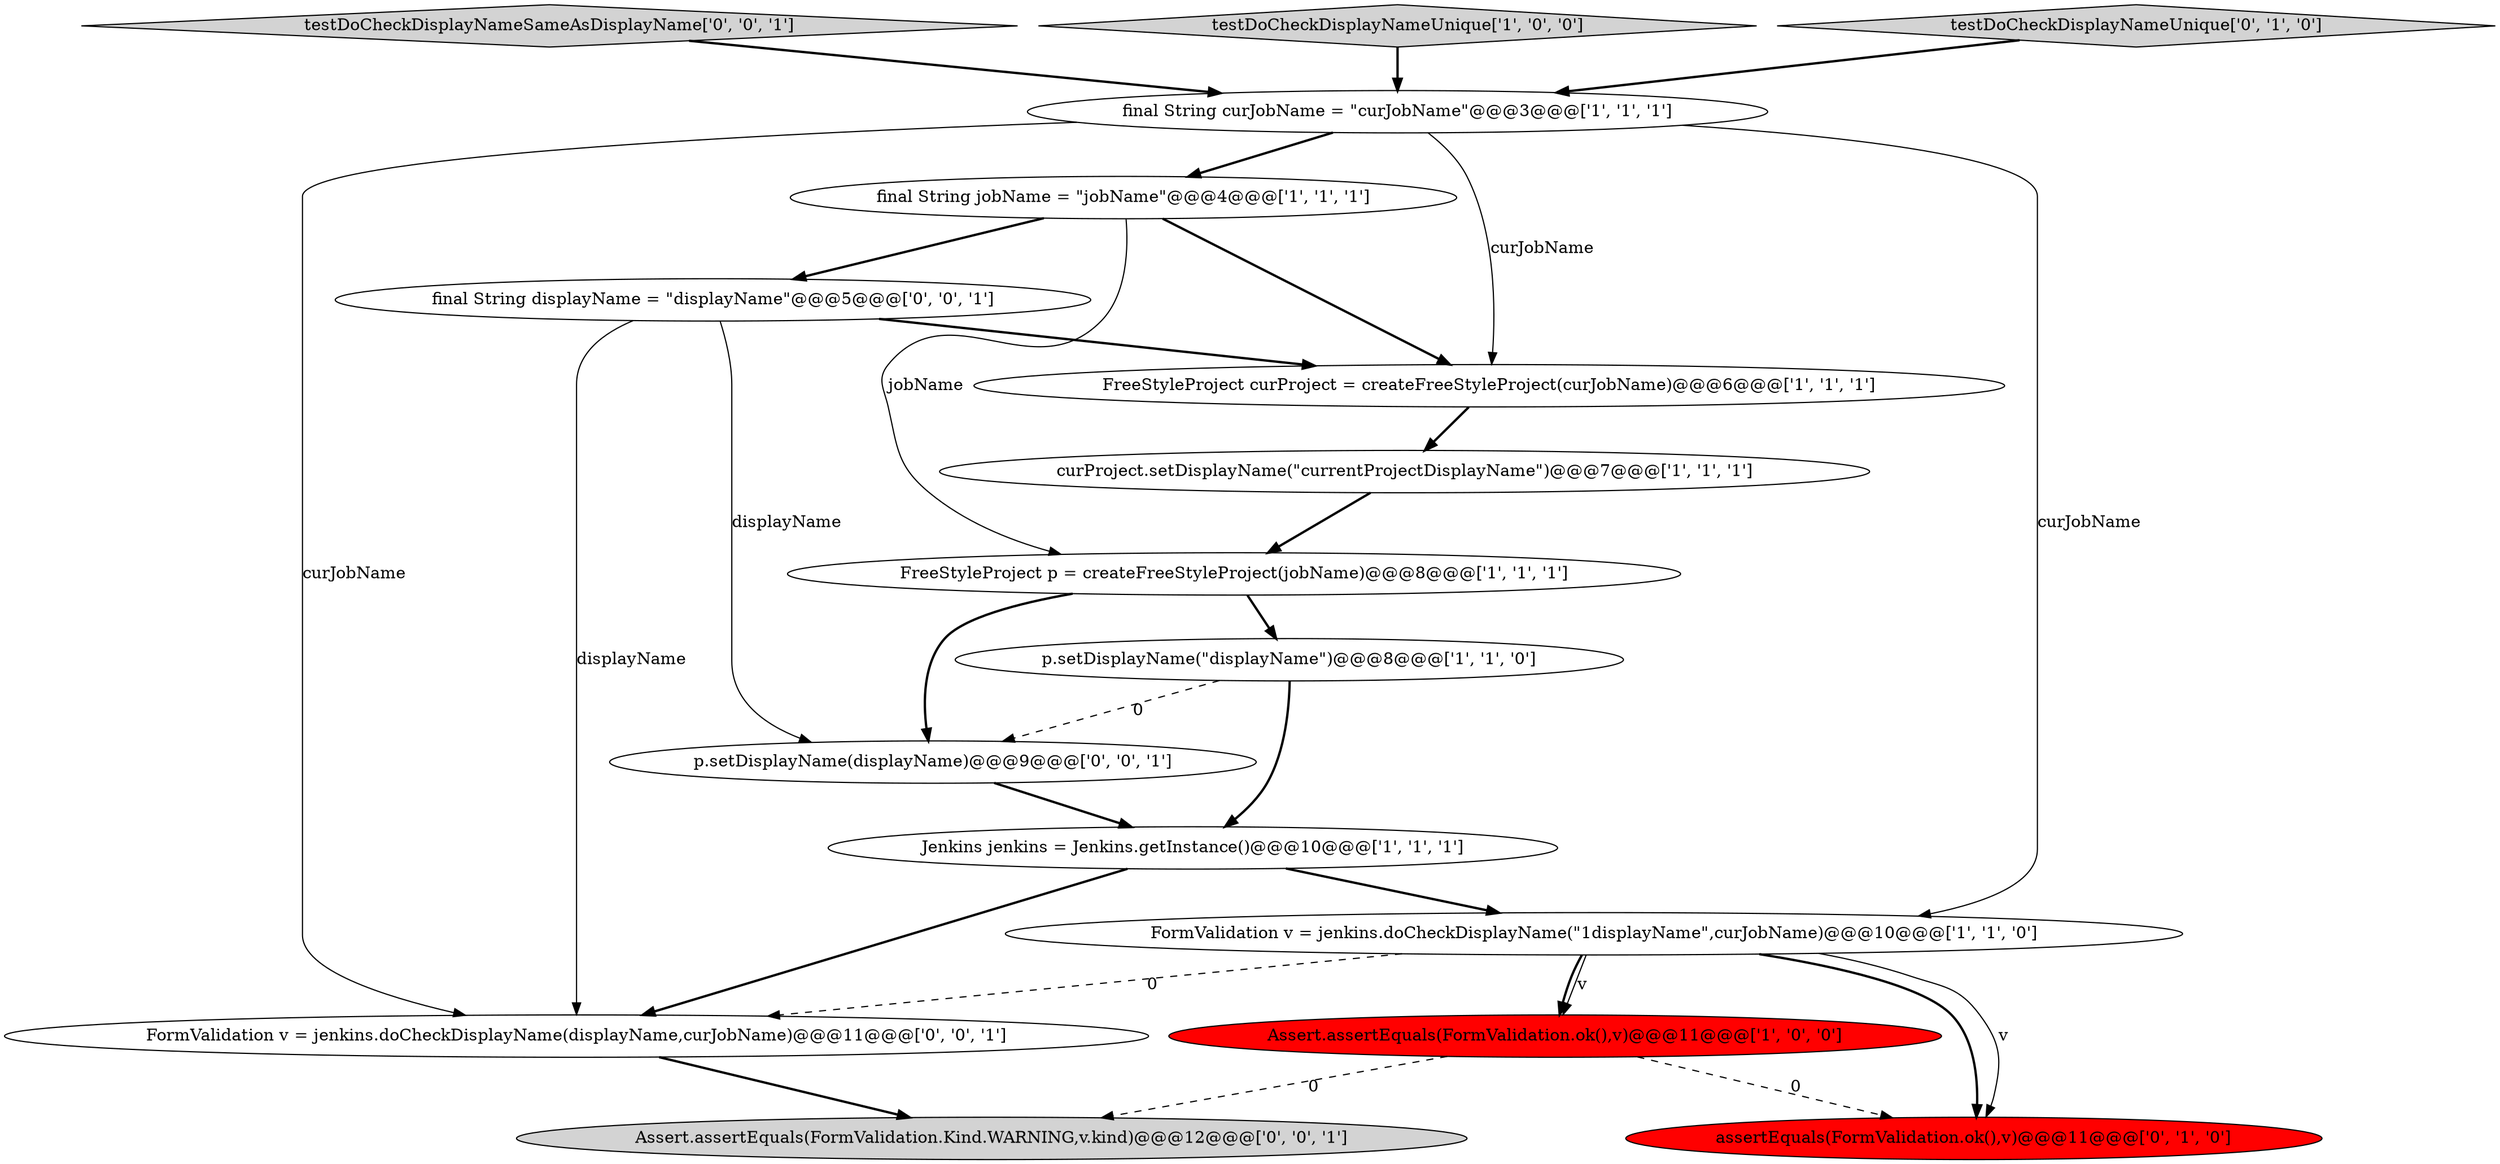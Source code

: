 digraph {
14 [style = filled, label = "Assert.assertEquals(FormValidation.Kind.WARNING,v.kind)@@@12@@@['0', '0', '1']", fillcolor = lightgray, shape = ellipse image = "AAA0AAABBB3BBB"];
13 [style = filled, label = "FormValidation v = jenkins.doCheckDisplayName(displayName,curJobName)@@@11@@@['0', '0', '1']", fillcolor = white, shape = ellipse image = "AAA0AAABBB3BBB"];
2 [style = filled, label = "Assert.assertEquals(FormValidation.ok(),v)@@@11@@@['1', '0', '0']", fillcolor = red, shape = ellipse image = "AAA1AAABBB1BBB"];
12 [style = filled, label = "testDoCheckDisplayNameSameAsDisplayName['0', '0', '1']", fillcolor = lightgray, shape = diamond image = "AAA0AAABBB3BBB"];
0 [style = filled, label = "FormValidation v = jenkins.doCheckDisplayName(\"1displayName\",curJobName)@@@10@@@['1', '1', '0']", fillcolor = white, shape = ellipse image = "AAA0AAABBB1BBB"];
5 [style = filled, label = "Jenkins jenkins = Jenkins.getInstance()@@@10@@@['1', '1', '1']", fillcolor = white, shape = ellipse image = "AAA0AAABBB1BBB"];
8 [style = filled, label = "final String jobName = \"jobName\"@@@4@@@['1', '1', '1']", fillcolor = white, shape = ellipse image = "AAA0AAABBB1BBB"];
1 [style = filled, label = "curProject.setDisplayName(\"currentProjectDisplayName\")@@@7@@@['1', '1', '1']", fillcolor = white, shape = ellipse image = "AAA0AAABBB1BBB"];
7 [style = filled, label = "FreeStyleProject curProject = createFreeStyleProject(curJobName)@@@6@@@['1', '1', '1']", fillcolor = white, shape = ellipse image = "AAA0AAABBB1BBB"];
16 [style = filled, label = "p.setDisplayName(displayName)@@@9@@@['0', '0', '1']", fillcolor = white, shape = ellipse image = "AAA0AAABBB3BBB"];
4 [style = filled, label = "testDoCheckDisplayNameUnique['1', '0', '0']", fillcolor = lightgray, shape = diamond image = "AAA0AAABBB1BBB"];
6 [style = filled, label = "p.setDisplayName(\"displayName\")@@@8@@@['1', '1', '0']", fillcolor = white, shape = ellipse image = "AAA0AAABBB1BBB"];
11 [style = filled, label = "testDoCheckDisplayNameUnique['0', '1', '0']", fillcolor = lightgray, shape = diamond image = "AAA0AAABBB2BBB"];
15 [style = filled, label = "final String displayName = \"displayName\"@@@5@@@['0', '0', '1']", fillcolor = white, shape = ellipse image = "AAA0AAABBB3BBB"];
10 [style = filled, label = "assertEquals(FormValidation.ok(),v)@@@11@@@['0', '1', '0']", fillcolor = red, shape = ellipse image = "AAA1AAABBB2BBB"];
9 [style = filled, label = "final String curJobName = \"curJobName\"@@@3@@@['1', '1', '1']", fillcolor = white, shape = ellipse image = "AAA0AAABBB1BBB"];
3 [style = filled, label = "FreeStyleProject p = createFreeStyleProject(jobName)@@@8@@@['1', '1', '1']", fillcolor = white, shape = ellipse image = "AAA0AAABBB1BBB"];
4->9 [style = bold, label=""];
7->1 [style = bold, label=""];
8->15 [style = bold, label=""];
15->7 [style = bold, label=""];
0->2 [style = bold, label=""];
1->3 [style = bold, label=""];
9->7 [style = solid, label="curJobName"];
3->6 [style = bold, label=""];
8->3 [style = solid, label="jobName"];
3->16 [style = bold, label=""];
9->8 [style = bold, label=""];
11->9 [style = bold, label=""];
12->9 [style = bold, label=""];
8->7 [style = bold, label=""];
2->10 [style = dashed, label="0"];
9->0 [style = solid, label="curJobName"];
6->5 [style = bold, label=""];
15->13 [style = solid, label="displayName"];
0->10 [style = bold, label=""];
6->16 [style = dashed, label="0"];
2->14 [style = dashed, label="0"];
5->0 [style = bold, label=""];
15->16 [style = solid, label="displayName"];
5->13 [style = bold, label=""];
0->13 [style = dashed, label="0"];
0->2 [style = solid, label="v"];
16->5 [style = bold, label=""];
0->10 [style = solid, label="v"];
9->13 [style = solid, label="curJobName"];
13->14 [style = bold, label=""];
}
